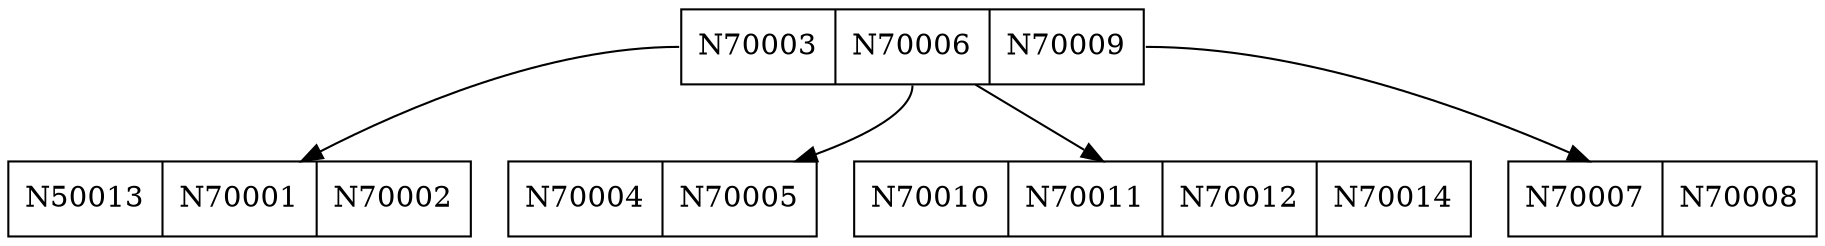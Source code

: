 digraph G {
node [shape=record];
node0 [label="<f0> N70003 | <f1> N70006 | <f2> N70009"];
node1 [label="<f0> N50013 | <f1> N70001 | <f2> N70002"];
node0:f0 -> node1;
node2 [label="<f0> N70004 | <f1> N70005"];
node0:f1 -> node2;
node3 [label="<f0> N70007 | <f1> N70008"];
node0:f2 -> node3;
node4 [label="<f0> N70010 | <f1> N70011 | <f2> N70012 | <f3> N70014"];
node0:f3 -> node4;
}
